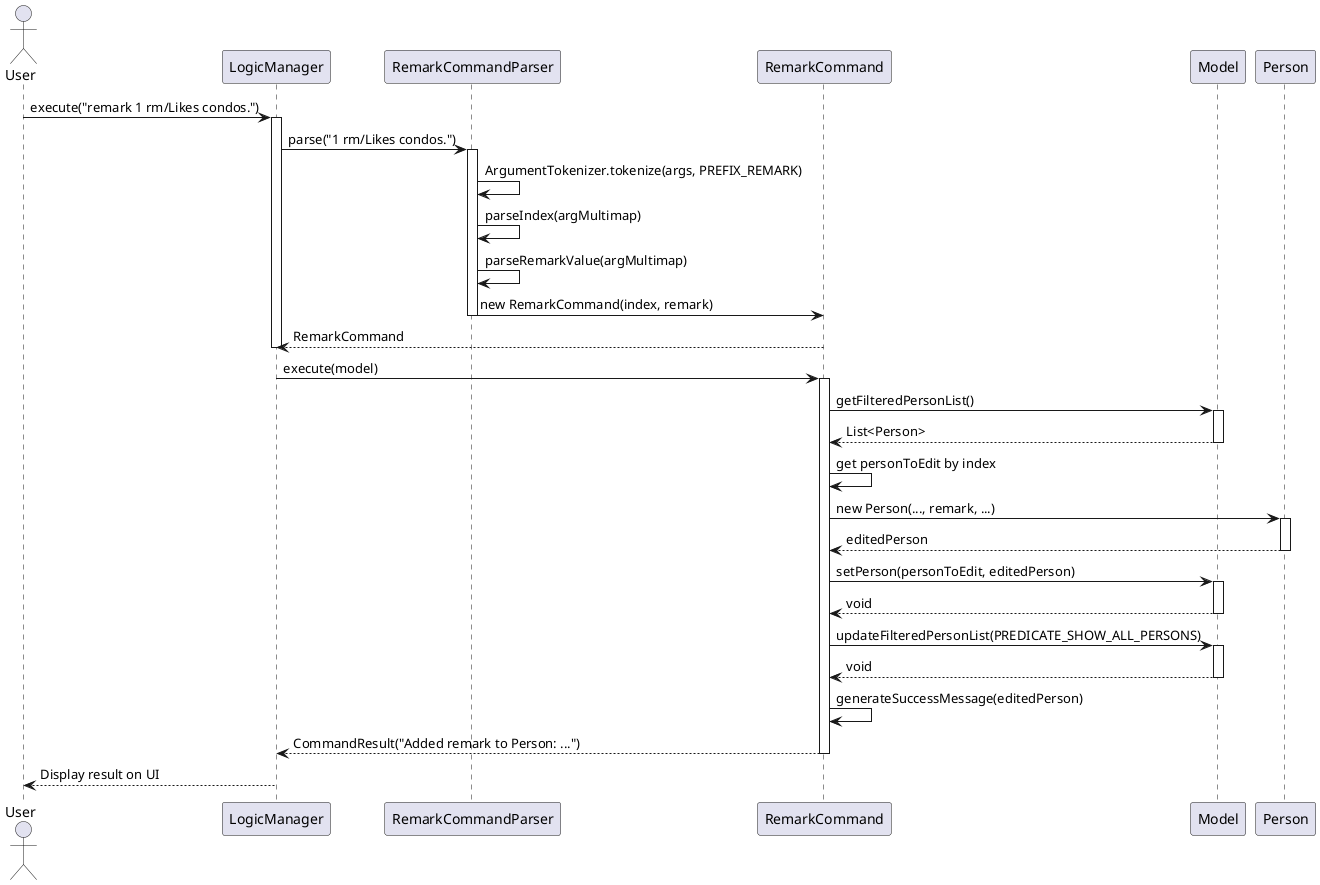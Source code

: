 @startuml
actor User
participant "LogicManager" as LM
participant "RemarkCommandParser" as RCP
participant "RemarkCommand" as RC
participant "Model" as M
participant "Person" as P

User -> LM : execute("remark 1 rm/Likes condos.")
activate LM

LM -> RCP : parse("1 rm/Likes condos.")
activate RCP

RCP -> RCP : ArgumentTokenizer.tokenize(args, PREFIX_REMARK)
RCP -> RCP : parseIndex(argMultimap)
RCP -> RCP : parseRemarkValue(argMultimap)
RCP -> RC : new RemarkCommand(index, remark)
deactivate RCP

LM <-- RC : RemarkCommand
deactivate LM

LM -> RC : execute(model)
activate RC

RC -> M : getFilteredPersonList()
activate M
M --> RC : List<Person>
deactivate M

RC -> RC : get personToEdit by index
RC -> P : new Person(..., remark, ...)
activate P
P --> RC : editedPerson
deactivate P

RC -> M : setPerson(personToEdit, editedPerson)
activate M
M --> RC : void
deactivate M

RC -> M : updateFilteredPersonList(PREDICATE_SHOW_ALL_PERSONS)
activate M
M --> RC : void
deactivate M

RC -> RC : generateSuccessMessage(editedPerson)
RC --> LM : CommandResult("Added remark to Person: ...")
deactivate RC

LM --> User : Display result on UI
deactivate LM
@enduml